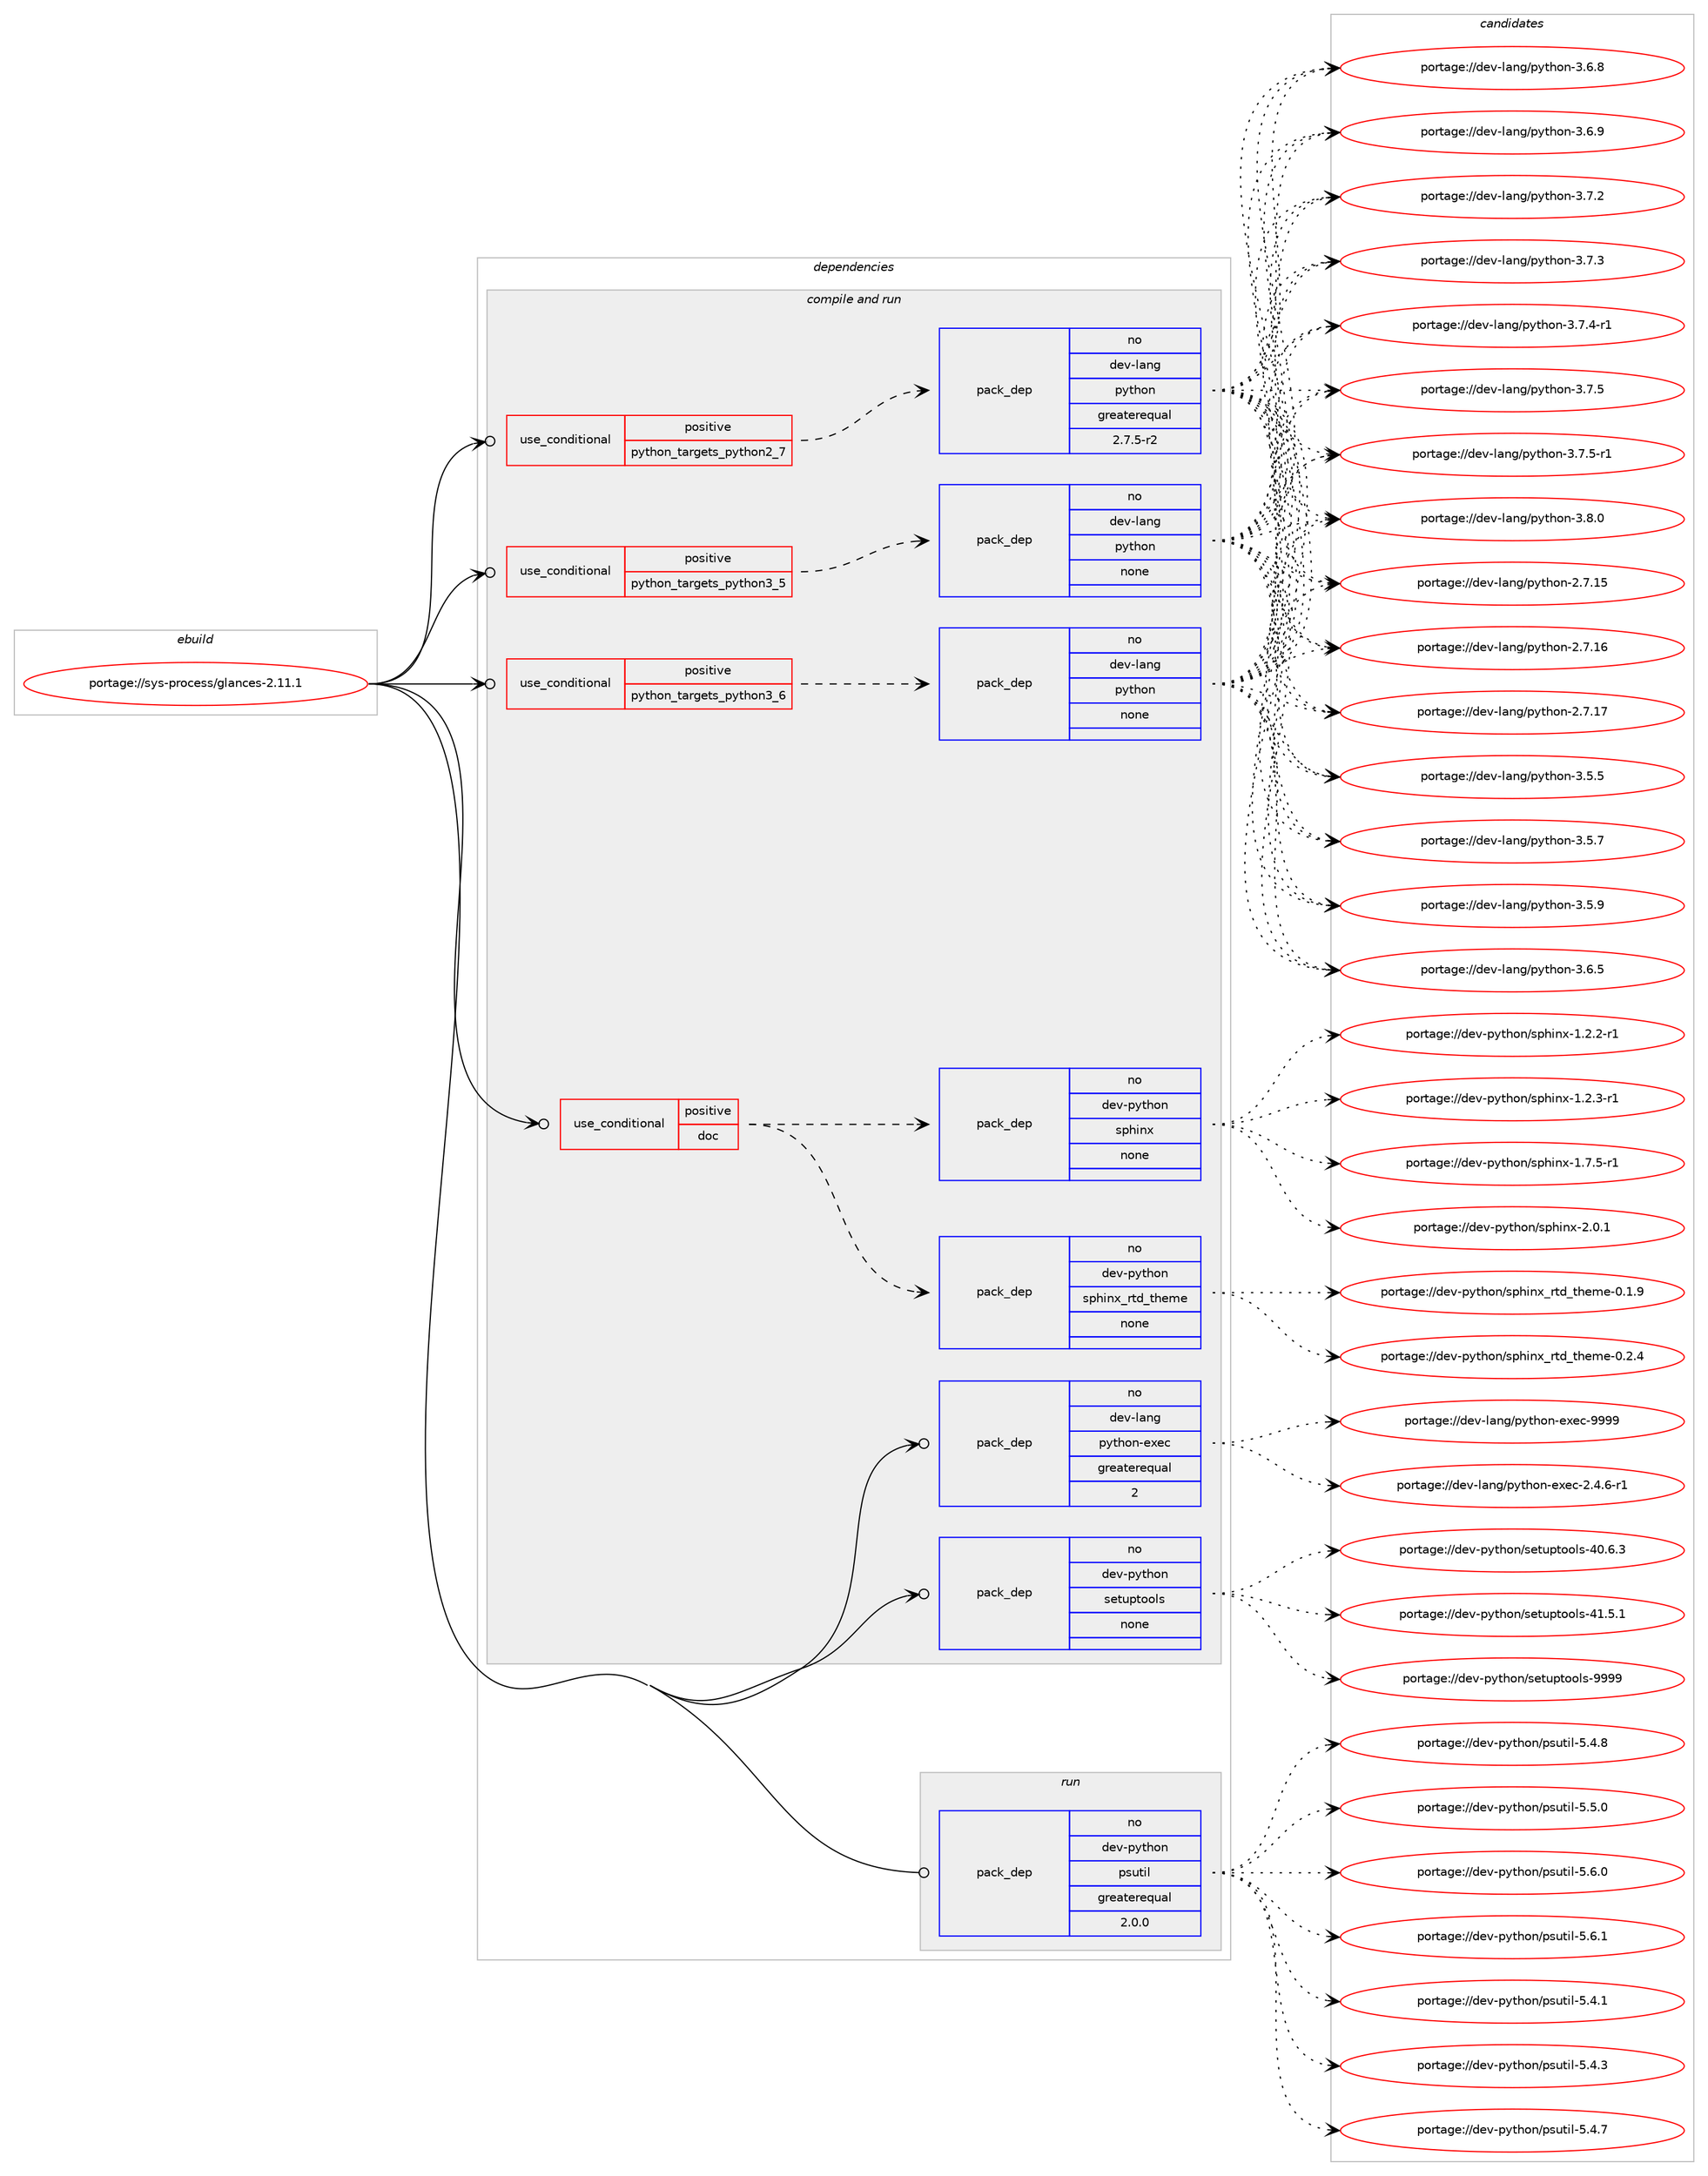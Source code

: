 digraph prolog {

# *************
# Graph options
# *************

newrank=true;
concentrate=true;
compound=true;
graph [rankdir=LR,fontname=Helvetica,fontsize=10,ranksep=1.5];#, ranksep=2.5, nodesep=0.2];
edge  [arrowhead=vee];
node  [fontname=Helvetica,fontsize=10];

# **********
# The ebuild
# **********

subgraph cluster_leftcol {
color=gray;
rank=same;
label=<<i>ebuild</i>>;
id [label="portage://sys-process/glances-2.11.1", color=red, width=4, href="../sys-process/glances-2.11.1.svg"];
}

# ****************
# The dependencies
# ****************

subgraph cluster_midcol {
color=gray;
label=<<i>dependencies</i>>;
subgraph cluster_compile {
fillcolor="#eeeeee";
style=filled;
label=<<i>compile</i>>;
}
subgraph cluster_compileandrun {
fillcolor="#eeeeee";
style=filled;
label=<<i>compile and run</i>>;
subgraph cond104866 {
dependency433309 [label=<<TABLE BORDER="0" CELLBORDER="1" CELLSPACING="0" CELLPADDING="4"><TR><TD ROWSPAN="3" CELLPADDING="10">use_conditional</TD></TR><TR><TD>positive</TD></TR><TR><TD>doc</TD></TR></TABLE>>, shape=none, color=red];
subgraph pack321116 {
dependency433310 [label=<<TABLE BORDER="0" CELLBORDER="1" CELLSPACING="0" CELLPADDING="4" WIDTH="220"><TR><TD ROWSPAN="6" CELLPADDING="30">pack_dep</TD></TR><TR><TD WIDTH="110">no</TD></TR><TR><TD>dev-python</TD></TR><TR><TD>sphinx</TD></TR><TR><TD>none</TD></TR><TR><TD></TD></TR></TABLE>>, shape=none, color=blue];
}
dependency433309:e -> dependency433310:w [weight=20,style="dashed",arrowhead="vee"];
subgraph pack321117 {
dependency433311 [label=<<TABLE BORDER="0" CELLBORDER="1" CELLSPACING="0" CELLPADDING="4" WIDTH="220"><TR><TD ROWSPAN="6" CELLPADDING="30">pack_dep</TD></TR><TR><TD WIDTH="110">no</TD></TR><TR><TD>dev-python</TD></TR><TR><TD>sphinx_rtd_theme</TD></TR><TR><TD>none</TD></TR><TR><TD></TD></TR></TABLE>>, shape=none, color=blue];
}
dependency433309:e -> dependency433311:w [weight=20,style="dashed",arrowhead="vee"];
}
id:e -> dependency433309:w [weight=20,style="solid",arrowhead="odotvee"];
subgraph cond104867 {
dependency433312 [label=<<TABLE BORDER="0" CELLBORDER="1" CELLSPACING="0" CELLPADDING="4"><TR><TD ROWSPAN="3" CELLPADDING="10">use_conditional</TD></TR><TR><TD>positive</TD></TR><TR><TD>python_targets_python2_7</TD></TR></TABLE>>, shape=none, color=red];
subgraph pack321118 {
dependency433313 [label=<<TABLE BORDER="0" CELLBORDER="1" CELLSPACING="0" CELLPADDING="4" WIDTH="220"><TR><TD ROWSPAN="6" CELLPADDING="30">pack_dep</TD></TR><TR><TD WIDTH="110">no</TD></TR><TR><TD>dev-lang</TD></TR><TR><TD>python</TD></TR><TR><TD>greaterequal</TD></TR><TR><TD>2.7.5-r2</TD></TR></TABLE>>, shape=none, color=blue];
}
dependency433312:e -> dependency433313:w [weight=20,style="dashed",arrowhead="vee"];
}
id:e -> dependency433312:w [weight=20,style="solid",arrowhead="odotvee"];
subgraph cond104868 {
dependency433314 [label=<<TABLE BORDER="0" CELLBORDER="1" CELLSPACING="0" CELLPADDING="4"><TR><TD ROWSPAN="3" CELLPADDING="10">use_conditional</TD></TR><TR><TD>positive</TD></TR><TR><TD>python_targets_python3_5</TD></TR></TABLE>>, shape=none, color=red];
subgraph pack321119 {
dependency433315 [label=<<TABLE BORDER="0" CELLBORDER="1" CELLSPACING="0" CELLPADDING="4" WIDTH="220"><TR><TD ROWSPAN="6" CELLPADDING="30">pack_dep</TD></TR><TR><TD WIDTH="110">no</TD></TR><TR><TD>dev-lang</TD></TR><TR><TD>python</TD></TR><TR><TD>none</TD></TR><TR><TD></TD></TR></TABLE>>, shape=none, color=blue];
}
dependency433314:e -> dependency433315:w [weight=20,style="dashed",arrowhead="vee"];
}
id:e -> dependency433314:w [weight=20,style="solid",arrowhead="odotvee"];
subgraph cond104869 {
dependency433316 [label=<<TABLE BORDER="0" CELLBORDER="1" CELLSPACING="0" CELLPADDING="4"><TR><TD ROWSPAN="3" CELLPADDING="10">use_conditional</TD></TR><TR><TD>positive</TD></TR><TR><TD>python_targets_python3_6</TD></TR></TABLE>>, shape=none, color=red];
subgraph pack321120 {
dependency433317 [label=<<TABLE BORDER="0" CELLBORDER="1" CELLSPACING="0" CELLPADDING="4" WIDTH="220"><TR><TD ROWSPAN="6" CELLPADDING="30">pack_dep</TD></TR><TR><TD WIDTH="110">no</TD></TR><TR><TD>dev-lang</TD></TR><TR><TD>python</TD></TR><TR><TD>none</TD></TR><TR><TD></TD></TR></TABLE>>, shape=none, color=blue];
}
dependency433316:e -> dependency433317:w [weight=20,style="dashed",arrowhead="vee"];
}
id:e -> dependency433316:w [weight=20,style="solid",arrowhead="odotvee"];
subgraph pack321121 {
dependency433318 [label=<<TABLE BORDER="0" CELLBORDER="1" CELLSPACING="0" CELLPADDING="4" WIDTH="220"><TR><TD ROWSPAN="6" CELLPADDING="30">pack_dep</TD></TR><TR><TD WIDTH="110">no</TD></TR><TR><TD>dev-lang</TD></TR><TR><TD>python-exec</TD></TR><TR><TD>greaterequal</TD></TR><TR><TD>2</TD></TR></TABLE>>, shape=none, color=blue];
}
id:e -> dependency433318:w [weight=20,style="solid",arrowhead="odotvee"];
subgraph pack321122 {
dependency433319 [label=<<TABLE BORDER="0" CELLBORDER="1" CELLSPACING="0" CELLPADDING="4" WIDTH="220"><TR><TD ROWSPAN="6" CELLPADDING="30">pack_dep</TD></TR><TR><TD WIDTH="110">no</TD></TR><TR><TD>dev-python</TD></TR><TR><TD>setuptools</TD></TR><TR><TD>none</TD></TR><TR><TD></TD></TR></TABLE>>, shape=none, color=blue];
}
id:e -> dependency433319:w [weight=20,style="solid",arrowhead="odotvee"];
}
subgraph cluster_run {
fillcolor="#eeeeee";
style=filled;
label=<<i>run</i>>;
subgraph pack321123 {
dependency433320 [label=<<TABLE BORDER="0" CELLBORDER="1" CELLSPACING="0" CELLPADDING="4" WIDTH="220"><TR><TD ROWSPAN="6" CELLPADDING="30">pack_dep</TD></TR><TR><TD WIDTH="110">no</TD></TR><TR><TD>dev-python</TD></TR><TR><TD>psutil</TD></TR><TR><TD>greaterequal</TD></TR><TR><TD>2.0.0</TD></TR></TABLE>>, shape=none, color=blue];
}
id:e -> dependency433320:w [weight=20,style="solid",arrowhead="odot"];
}
}

# **************
# The candidates
# **************

subgraph cluster_choices {
rank=same;
color=gray;
label=<<i>candidates</i>>;

subgraph choice321116 {
color=black;
nodesep=1;
choiceportage10010111845112121116104111110471151121041051101204549465046504511449 [label="portage://dev-python/sphinx-1.2.2-r1", color=red, width=4,href="../dev-python/sphinx-1.2.2-r1.svg"];
choiceportage10010111845112121116104111110471151121041051101204549465046514511449 [label="portage://dev-python/sphinx-1.2.3-r1", color=red, width=4,href="../dev-python/sphinx-1.2.3-r1.svg"];
choiceportage10010111845112121116104111110471151121041051101204549465546534511449 [label="portage://dev-python/sphinx-1.7.5-r1", color=red, width=4,href="../dev-python/sphinx-1.7.5-r1.svg"];
choiceportage1001011184511212111610411111047115112104105110120455046484649 [label="portage://dev-python/sphinx-2.0.1", color=red, width=4,href="../dev-python/sphinx-2.0.1.svg"];
dependency433310:e -> choiceportage10010111845112121116104111110471151121041051101204549465046504511449:w [style=dotted,weight="100"];
dependency433310:e -> choiceportage10010111845112121116104111110471151121041051101204549465046514511449:w [style=dotted,weight="100"];
dependency433310:e -> choiceportage10010111845112121116104111110471151121041051101204549465546534511449:w [style=dotted,weight="100"];
dependency433310:e -> choiceportage1001011184511212111610411111047115112104105110120455046484649:w [style=dotted,weight="100"];
}
subgraph choice321117 {
color=black;
nodesep=1;
choiceportage10010111845112121116104111110471151121041051101209511411610095116104101109101454846494657 [label="portage://dev-python/sphinx_rtd_theme-0.1.9", color=red, width=4,href="../dev-python/sphinx_rtd_theme-0.1.9.svg"];
choiceportage10010111845112121116104111110471151121041051101209511411610095116104101109101454846504652 [label="portage://dev-python/sphinx_rtd_theme-0.2.4", color=red, width=4,href="../dev-python/sphinx_rtd_theme-0.2.4.svg"];
dependency433311:e -> choiceportage10010111845112121116104111110471151121041051101209511411610095116104101109101454846494657:w [style=dotted,weight="100"];
dependency433311:e -> choiceportage10010111845112121116104111110471151121041051101209511411610095116104101109101454846504652:w [style=dotted,weight="100"];
}
subgraph choice321118 {
color=black;
nodesep=1;
choiceportage10010111845108971101034711212111610411111045504655464953 [label="portage://dev-lang/python-2.7.15", color=red, width=4,href="../dev-lang/python-2.7.15.svg"];
choiceportage10010111845108971101034711212111610411111045504655464954 [label="portage://dev-lang/python-2.7.16", color=red, width=4,href="../dev-lang/python-2.7.16.svg"];
choiceportage10010111845108971101034711212111610411111045504655464955 [label="portage://dev-lang/python-2.7.17", color=red, width=4,href="../dev-lang/python-2.7.17.svg"];
choiceportage100101118451089711010347112121116104111110455146534653 [label="portage://dev-lang/python-3.5.5", color=red, width=4,href="../dev-lang/python-3.5.5.svg"];
choiceportage100101118451089711010347112121116104111110455146534655 [label="portage://dev-lang/python-3.5.7", color=red, width=4,href="../dev-lang/python-3.5.7.svg"];
choiceportage100101118451089711010347112121116104111110455146534657 [label="portage://dev-lang/python-3.5.9", color=red, width=4,href="../dev-lang/python-3.5.9.svg"];
choiceportage100101118451089711010347112121116104111110455146544653 [label="portage://dev-lang/python-3.6.5", color=red, width=4,href="../dev-lang/python-3.6.5.svg"];
choiceportage100101118451089711010347112121116104111110455146544656 [label="portage://dev-lang/python-3.6.8", color=red, width=4,href="../dev-lang/python-3.6.8.svg"];
choiceportage100101118451089711010347112121116104111110455146544657 [label="portage://dev-lang/python-3.6.9", color=red, width=4,href="../dev-lang/python-3.6.9.svg"];
choiceportage100101118451089711010347112121116104111110455146554650 [label="portage://dev-lang/python-3.7.2", color=red, width=4,href="../dev-lang/python-3.7.2.svg"];
choiceportage100101118451089711010347112121116104111110455146554651 [label="portage://dev-lang/python-3.7.3", color=red, width=4,href="../dev-lang/python-3.7.3.svg"];
choiceportage1001011184510897110103471121211161041111104551465546524511449 [label="portage://dev-lang/python-3.7.4-r1", color=red, width=4,href="../dev-lang/python-3.7.4-r1.svg"];
choiceportage100101118451089711010347112121116104111110455146554653 [label="portage://dev-lang/python-3.7.5", color=red, width=4,href="../dev-lang/python-3.7.5.svg"];
choiceportage1001011184510897110103471121211161041111104551465546534511449 [label="portage://dev-lang/python-3.7.5-r1", color=red, width=4,href="../dev-lang/python-3.7.5-r1.svg"];
choiceportage100101118451089711010347112121116104111110455146564648 [label="portage://dev-lang/python-3.8.0", color=red, width=4,href="../dev-lang/python-3.8.0.svg"];
dependency433313:e -> choiceportage10010111845108971101034711212111610411111045504655464953:w [style=dotted,weight="100"];
dependency433313:e -> choiceportage10010111845108971101034711212111610411111045504655464954:w [style=dotted,weight="100"];
dependency433313:e -> choiceportage10010111845108971101034711212111610411111045504655464955:w [style=dotted,weight="100"];
dependency433313:e -> choiceportage100101118451089711010347112121116104111110455146534653:w [style=dotted,weight="100"];
dependency433313:e -> choiceportage100101118451089711010347112121116104111110455146534655:w [style=dotted,weight="100"];
dependency433313:e -> choiceportage100101118451089711010347112121116104111110455146534657:w [style=dotted,weight="100"];
dependency433313:e -> choiceportage100101118451089711010347112121116104111110455146544653:w [style=dotted,weight="100"];
dependency433313:e -> choiceportage100101118451089711010347112121116104111110455146544656:w [style=dotted,weight="100"];
dependency433313:e -> choiceportage100101118451089711010347112121116104111110455146544657:w [style=dotted,weight="100"];
dependency433313:e -> choiceportage100101118451089711010347112121116104111110455146554650:w [style=dotted,weight="100"];
dependency433313:e -> choiceportage100101118451089711010347112121116104111110455146554651:w [style=dotted,weight="100"];
dependency433313:e -> choiceportage1001011184510897110103471121211161041111104551465546524511449:w [style=dotted,weight="100"];
dependency433313:e -> choiceportage100101118451089711010347112121116104111110455146554653:w [style=dotted,weight="100"];
dependency433313:e -> choiceportage1001011184510897110103471121211161041111104551465546534511449:w [style=dotted,weight="100"];
dependency433313:e -> choiceportage100101118451089711010347112121116104111110455146564648:w [style=dotted,weight="100"];
}
subgraph choice321119 {
color=black;
nodesep=1;
choiceportage10010111845108971101034711212111610411111045504655464953 [label="portage://dev-lang/python-2.7.15", color=red, width=4,href="../dev-lang/python-2.7.15.svg"];
choiceportage10010111845108971101034711212111610411111045504655464954 [label="portage://dev-lang/python-2.7.16", color=red, width=4,href="../dev-lang/python-2.7.16.svg"];
choiceportage10010111845108971101034711212111610411111045504655464955 [label="portage://dev-lang/python-2.7.17", color=red, width=4,href="../dev-lang/python-2.7.17.svg"];
choiceportage100101118451089711010347112121116104111110455146534653 [label="portage://dev-lang/python-3.5.5", color=red, width=4,href="../dev-lang/python-3.5.5.svg"];
choiceportage100101118451089711010347112121116104111110455146534655 [label="portage://dev-lang/python-3.5.7", color=red, width=4,href="../dev-lang/python-3.5.7.svg"];
choiceportage100101118451089711010347112121116104111110455146534657 [label="portage://dev-lang/python-3.5.9", color=red, width=4,href="../dev-lang/python-3.5.9.svg"];
choiceportage100101118451089711010347112121116104111110455146544653 [label="portage://dev-lang/python-3.6.5", color=red, width=4,href="../dev-lang/python-3.6.5.svg"];
choiceportage100101118451089711010347112121116104111110455146544656 [label="portage://dev-lang/python-3.6.8", color=red, width=4,href="../dev-lang/python-3.6.8.svg"];
choiceportage100101118451089711010347112121116104111110455146544657 [label="portage://dev-lang/python-3.6.9", color=red, width=4,href="../dev-lang/python-3.6.9.svg"];
choiceportage100101118451089711010347112121116104111110455146554650 [label="portage://dev-lang/python-3.7.2", color=red, width=4,href="../dev-lang/python-3.7.2.svg"];
choiceportage100101118451089711010347112121116104111110455146554651 [label="portage://dev-lang/python-3.7.3", color=red, width=4,href="../dev-lang/python-3.7.3.svg"];
choiceportage1001011184510897110103471121211161041111104551465546524511449 [label="portage://dev-lang/python-3.7.4-r1", color=red, width=4,href="../dev-lang/python-3.7.4-r1.svg"];
choiceportage100101118451089711010347112121116104111110455146554653 [label="portage://dev-lang/python-3.7.5", color=red, width=4,href="../dev-lang/python-3.7.5.svg"];
choiceportage1001011184510897110103471121211161041111104551465546534511449 [label="portage://dev-lang/python-3.7.5-r1", color=red, width=4,href="../dev-lang/python-3.7.5-r1.svg"];
choiceportage100101118451089711010347112121116104111110455146564648 [label="portage://dev-lang/python-3.8.0", color=red, width=4,href="../dev-lang/python-3.8.0.svg"];
dependency433315:e -> choiceportage10010111845108971101034711212111610411111045504655464953:w [style=dotted,weight="100"];
dependency433315:e -> choiceportage10010111845108971101034711212111610411111045504655464954:w [style=dotted,weight="100"];
dependency433315:e -> choiceportage10010111845108971101034711212111610411111045504655464955:w [style=dotted,weight="100"];
dependency433315:e -> choiceportage100101118451089711010347112121116104111110455146534653:w [style=dotted,weight="100"];
dependency433315:e -> choiceportage100101118451089711010347112121116104111110455146534655:w [style=dotted,weight="100"];
dependency433315:e -> choiceportage100101118451089711010347112121116104111110455146534657:w [style=dotted,weight="100"];
dependency433315:e -> choiceportage100101118451089711010347112121116104111110455146544653:w [style=dotted,weight="100"];
dependency433315:e -> choiceportage100101118451089711010347112121116104111110455146544656:w [style=dotted,weight="100"];
dependency433315:e -> choiceportage100101118451089711010347112121116104111110455146544657:w [style=dotted,weight="100"];
dependency433315:e -> choiceportage100101118451089711010347112121116104111110455146554650:w [style=dotted,weight="100"];
dependency433315:e -> choiceportage100101118451089711010347112121116104111110455146554651:w [style=dotted,weight="100"];
dependency433315:e -> choiceportage1001011184510897110103471121211161041111104551465546524511449:w [style=dotted,weight="100"];
dependency433315:e -> choiceportage100101118451089711010347112121116104111110455146554653:w [style=dotted,weight="100"];
dependency433315:e -> choiceportage1001011184510897110103471121211161041111104551465546534511449:w [style=dotted,weight="100"];
dependency433315:e -> choiceportage100101118451089711010347112121116104111110455146564648:w [style=dotted,weight="100"];
}
subgraph choice321120 {
color=black;
nodesep=1;
choiceportage10010111845108971101034711212111610411111045504655464953 [label="portage://dev-lang/python-2.7.15", color=red, width=4,href="../dev-lang/python-2.7.15.svg"];
choiceportage10010111845108971101034711212111610411111045504655464954 [label="portage://dev-lang/python-2.7.16", color=red, width=4,href="../dev-lang/python-2.7.16.svg"];
choiceportage10010111845108971101034711212111610411111045504655464955 [label="portage://dev-lang/python-2.7.17", color=red, width=4,href="../dev-lang/python-2.7.17.svg"];
choiceportage100101118451089711010347112121116104111110455146534653 [label="portage://dev-lang/python-3.5.5", color=red, width=4,href="../dev-lang/python-3.5.5.svg"];
choiceportage100101118451089711010347112121116104111110455146534655 [label="portage://dev-lang/python-3.5.7", color=red, width=4,href="../dev-lang/python-3.5.7.svg"];
choiceportage100101118451089711010347112121116104111110455146534657 [label="portage://dev-lang/python-3.5.9", color=red, width=4,href="../dev-lang/python-3.5.9.svg"];
choiceportage100101118451089711010347112121116104111110455146544653 [label="portage://dev-lang/python-3.6.5", color=red, width=4,href="../dev-lang/python-3.6.5.svg"];
choiceportage100101118451089711010347112121116104111110455146544656 [label="portage://dev-lang/python-3.6.8", color=red, width=4,href="../dev-lang/python-3.6.8.svg"];
choiceportage100101118451089711010347112121116104111110455146544657 [label="portage://dev-lang/python-3.6.9", color=red, width=4,href="../dev-lang/python-3.6.9.svg"];
choiceportage100101118451089711010347112121116104111110455146554650 [label="portage://dev-lang/python-3.7.2", color=red, width=4,href="../dev-lang/python-3.7.2.svg"];
choiceportage100101118451089711010347112121116104111110455146554651 [label="portage://dev-lang/python-3.7.3", color=red, width=4,href="../dev-lang/python-3.7.3.svg"];
choiceportage1001011184510897110103471121211161041111104551465546524511449 [label="portage://dev-lang/python-3.7.4-r1", color=red, width=4,href="../dev-lang/python-3.7.4-r1.svg"];
choiceportage100101118451089711010347112121116104111110455146554653 [label="portage://dev-lang/python-3.7.5", color=red, width=4,href="../dev-lang/python-3.7.5.svg"];
choiceportage1001011184510897110103471121211161041111104551465546534511449 [label="portage://dev-lang/python-3.7.5-r1", color=red, width=4,href="../dev-lang/python-3.7.5-r1.svg"];
choiceportage100101118451089711010347112121116104111110455146564648 [label="portage://dev-lang/python-3.8.0", color=red, width=4,href="../dev-lang/python-3.8.0.svg"];
dependency433317:e -> choiceportage10010111845108971101034711212111610411111045504655464953:w [style=dotted,weight="100"];
dependency433317:e -> choiceportage10010111845108971101034711212111610411111045504655464954:w [style=dotted,weight="100"];
dependency433317:e -> choiceportage10010111845108971101034711212111610411111045504655464955:w [style=dotted,weight="100"];
dependency433317:e -> choiceportage100101118451089711010347112121116104111110455146534653:w [style=dotted,weight="100"];
dependency433317:e -> choiceportage100101118451089711010347112121116104111110455146534655:w [style=dotted,weight="100"];
dependency433317:e -> choiceportage100101118451089711010347112121116104111110455146534657:w [style=dotted,weight="100"];
dependency433317:e -> choiceportage100101118451089711010347112121116104111110455146544653:w [style=dotted,weight="100"];
dependency433317:e -> choiceportage100101118451089711010347112121116104111110455146544656:w [style=dotted,weight="100"];
dependency433317:e -> choiceportage100101118451089711010347112121116104111110455146544657:w [style=dotted,weight="100"];
dependency433317:e -> choiceportage100101118451089711010347112121116104111110455146554650:w [style=dotted,weight="100"];
dependency433317:e -> choiceportage100101118451089711010347112121116104111110455146554651:w [style=dotted,weight="100"];
dependency433317:e -> choiceportage1001011184510897110103471121211161041111104551465546524511449:w [style=dotted,weight="100"];
dependency433317:e -> choiceportage100101118451089711010347112121116104111110455146554653:w [style=dotted,weight="100"];
dependency433317:e -> choiceportage1001011184510897110103471121211161041111104551465546534511449:w [style=dotted,weight="100"];
dependency433317:e -> choiceportage100101118451089711010347112121116104111110455146564648:w [style=dotted,weight="100"];
}
subgraph choice321121 {
color=black;
nodesep=1;
choiceportage10010111845108971101034711212111610411111045101120101994550465246544511449 [label="portage://dev-lang/python-exec-2.4.6-r1", color=red, width=4,href="../dev-lang/python-exec-2.4.6-r1.svg"];
choiceportage10010111845108971101034711212111610411111045101120101994557575757 [label="portage://dev-lang/python-exec-9999", color=red, width=4,href="../dev-lang/python-exec-9999.svg"];
dependency433318:e -> choiceportage10010111845108971101034711212111610411111045101120101994550465246544511449:w [style=dotted,weight="100"];
dependency433318:e -> choiceportage10010111845108971101034711212111610411111045101120101994557575757:w [style=dotted,weight="100"];
}
subgraph choice321122 {
color=black;
nodesep=1;
choiceportage100101118451121211161041111104711510111611711211611111110811545524846544651 [label="portage://dev-python/setuptools-40.6.3", color=red, width=4,href="../dev-python/setuptools-40.6.3.svg"];
choiceportage100101118451121211161041111104711510111611711211611111110811545524946534649 [label="portage://dev-python/setuptools-41.5.1", color=red, width=4,href="../dev-python/setuptools-41.5.1.svg"];
choiceportage10010111845112121116104111110471151011161171121161111111081154557575757 [label="portage://dev-python/setuptools-9999", color=red, width=4,href="../dev-python/setuptools-9999.svg"];
dependency433319:e -> choiceportage100101118451121211161041111104711510111611711211611111110811545524846544651:w [style=dotted,weight="100"];
dependency433319:e -> choiceportage100101118451121211161041111104711510111611711211611111110811545524946534649:w [style=dotted,weight="100"];
dependency433319:e -> choiceportage10010111845112121116104111110471151011161171121161111111081154557575757:w [style=dotted,weight="100"];
}
subgraph choice321123 {
color=black;
nodesep=1;
choiceportage1001011184511212111610411111047112115117116105108455346524649 [label="portage://dev-python/psutil-5.4.1", color=red, width=4,href="../dev-python/psutil-5.4.1.svg"];
choiceportage1001011184511212111610411111047112115117116105108455346524651 [label="portage://dev-python/psutil-5.4.3", color=red, width=4,href="../dev-python/psutil-5.4.3.svg"];
choiceportage1001011184511212111610411111047112115117116105108455346524655 [label="portage://dev-python/psutil-5.4.7", color=red, width=4,href="../dev-python/psutil-5.4.7.svg"];
choiceportage1001011184511212111610411111047112115117116105108455346524656 [label="portage://dev-python/psutil-5.4.8", color=red, width=4,href="../dev-python/psutil-5.4.8.svg"];
choiceportage1001011184511212111610411111047112115117116105108455346534648 [label="portage://dev-python/psutil-5.5.0", color=red, width=4,href="../dev-python/psutil-5.5.0.svg"];
choiceportage1001011184511212111610411111047112115117116105108455346544648 [label="portage://dev-python/psutil-5.6.0", color=red, width=4,href="../dev-python/psutil-5.6.0.svg"];
choiceportage1001011184511212111610411111047112115117116105108455346544649 [label="portage://dev-python/psutil-5.6.1", color=red, width=4,href="../dev-python/psutil-5.6.1.svg"];
dependency433320:e -> choiceportage1001011184511212111610411111047112115117116105108455346524649:w [style=dotted,weight="100"];
dependency433320:e -> choiceportage1001011184511212111610411111047112115117116105108455346524651:w [style=dotted,weight="100"];
dependency433320:e -> choiceportage1001011184511212111610411111047112115117116105108455346524655:w [style=dotted,weight="100"];
dependency433320:e -> choiceportage1001011184511212111610411111047112115117116105108455346524656:w [style=dotted,weight="100"];
dependency433320:e -> choiceportage1001011184511212111610411111047112115117116105108455346534648:w [style=dotted,weight="100"];
dependency433320:e -> choiceportage1001011184511212111610411111047112115117116105108455346544648:w [style=dotted,weight="100"];
dependency433320:e -> choiceportage1001011184511212111610411111047112115117116105108455346544649:w [style=dotted,weight="100"];
}
}

}
